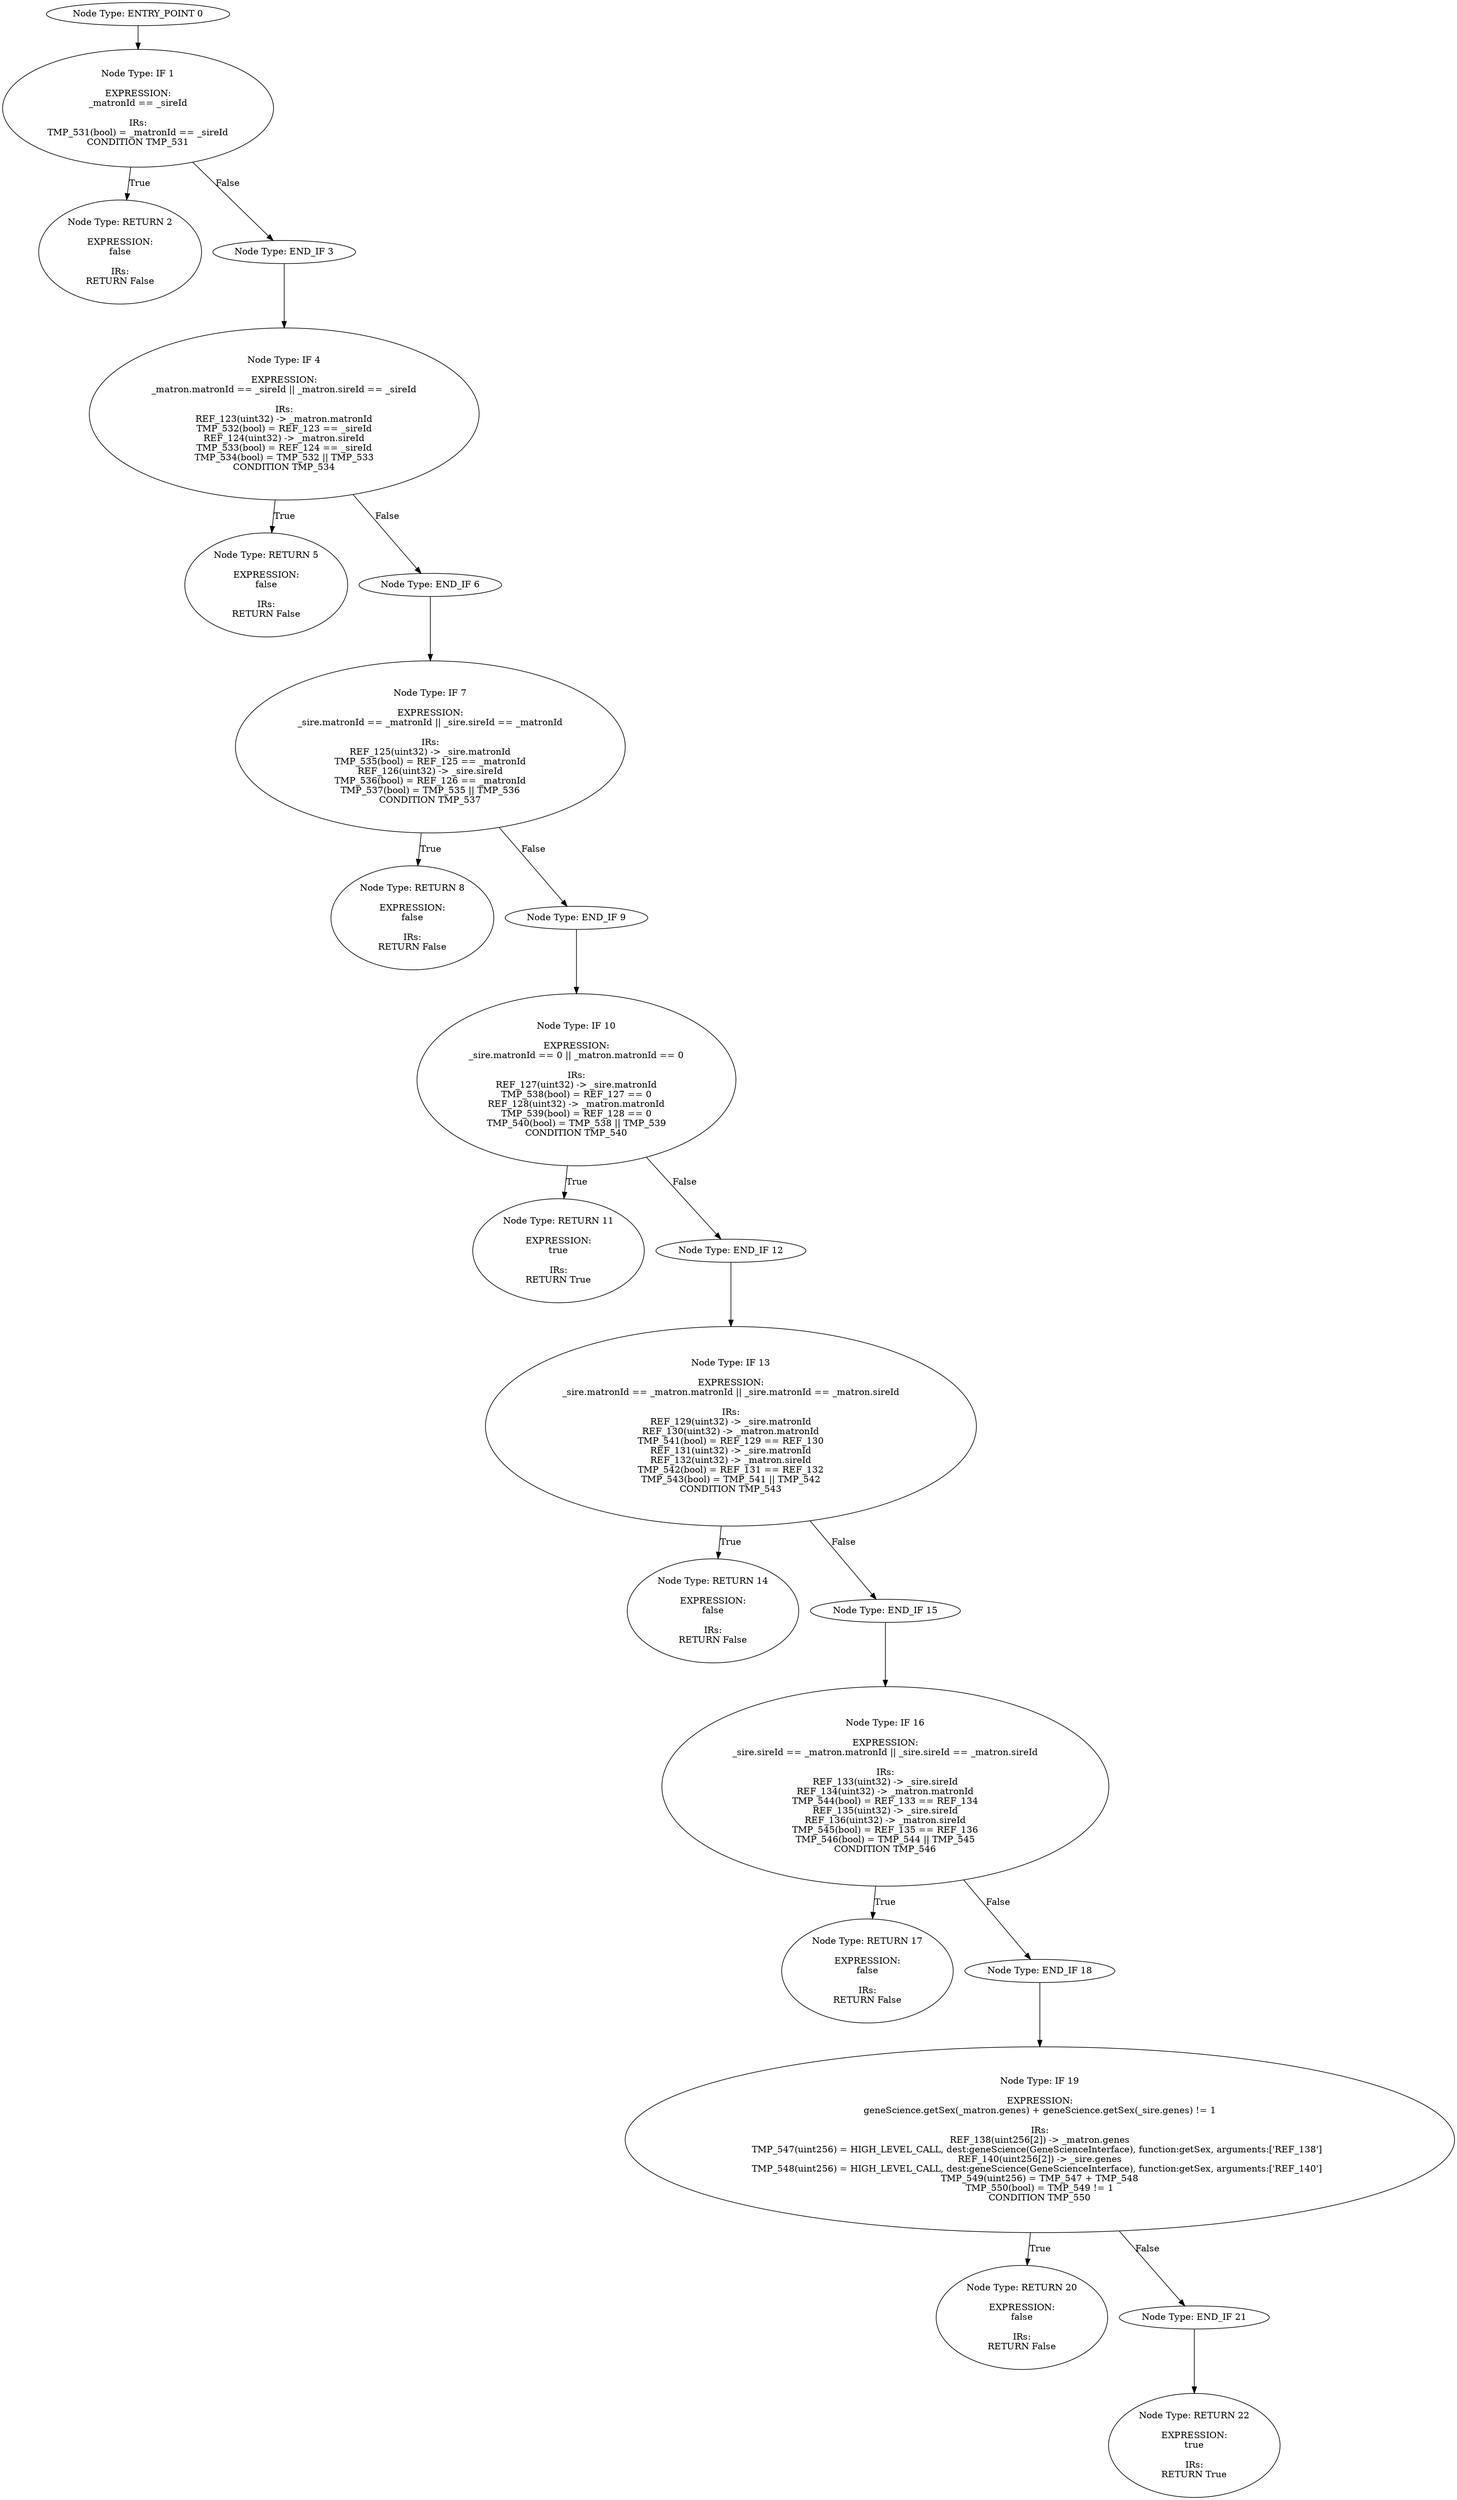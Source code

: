 digraph{
0[label="Node Type: ENTRY_POINT 0
"];
0->1;
1[label="Node Type: IF 1

EXPRESSION:
_matronId == _sireId

IRs:
TMP_531(bool) = _matronId == _sireId
CONDITION TMP_531"];
1->2[label="True"];
1->3[label="False"];
2[label="Node Type: RETURN 2

EXPRESSION:
false

IRs:
RETURN False"];
3[label="Node Type: END_IF 3
"];
3->4;
4[label="Node Type: IF 4

EXPRESSION:
_matron.matronId == _sireId || _matron.sireId == _sireId

IRs:
REF_123(uint32) -> _matron.matronId
TMP_532(bool) = REF_123 == _sireId
REF_124(uint32) -> _matron.sireId
TMP_533(bool) = REF_124 == _sireId
TMP_534(bool) = TMP_532 || TMP_533
CONDITION TMP_534"];
4->5[label="True"];
4->6[label="False"];
5[label="Node Type: RETURN 5

EXPRESSION:
false

IRs:
RETURN False"];
6[label="Node Type: END_IF 6
"];
6->7;
7[label="Node Type: IF 7

EXPRESSION:
_sire.matronId == _matronId || _sire.sireId == _matronId

IRs:
REF_125(uint32) -> _sire.matronId
TMP_535(bool) = REF_125 == _matronId
REF_126(uint32) -> _sire.sireId
TMP_536(bool) = REF_126 == _matronId
TMP_537(bool) = TMP_535 || TMP_536
CONDITION TMP_537"];
7->8[label="True"];
7->9[label="False"];
8[label="Node Type: RETURN 8

EXPRESSION:
false

IRs:
RETURN False"];
9[label="Node Type: END_IF 9
"];
9->10;
10[label="Node Type: IF 10

EXPRESSION:
_sire.matronId == 0 || _matron.matronId == 0

IRs:
REF_127(uint32) -> _sire.matronId
TMP_538(bool) = REF_127 == 0
REF_128(uint32) -> _matron.matronId
TMP_539(bool) = REF_128 == 0
TMP_540(bool) = TMP_538 || TMP_539
CONDITION TMP_540"];
10->11[label="True"];
10->12[label="False"];
11[label="Node Type: RETURN 11

EXPRESSION:
true

IRs:
RETURN True"];
12[label="Node Type: END_IF 12
"];
12->13;
13[label="Node Type: IF 13

EXPRESSION:
_sire.matronId == _matron.matronId || _sire.matronId == _matron.sireId

IRs:
REF_129(uint32) -> _sire.matronId
REF_130(uint32) -> _matron.matronId
TMP_541(bool) = REF_129 == REF_130
REF_131(uint32) -> _sire.matronId
REF_132(uint32) -> _matron.sireId
TMP_542(bool) = REF_131 == REF_132
TMP_543(bool) = TMP_541 || TMP_542
CONDITION TMP_543"];
13->14[label="True"];
13->15[label="False"];
14[label="Node Type: RETURN 14

EXPRESSION:
false

IRs:
RETURN False"];
15[label="Node Type: END_IF 15
"];
15->16;
16[label="Node Type: IF 16

EXPRESSION:
_sire.sireId == _matron.matronId || _sire.sireId == _matron.sireId

IRs:
REF_133(uint32) -> _sire.sireId
REF_134(uint32) -> _matron.matronId
TMP_544(bool) = REF_133 == REF_134
REF_135(uint32) -> _sire.sireId
REF_136(uint32) -> _matron.sireId
TMP_545(bool) = REF_135 == REF_136
TMP_546(bool) = TMP_544 || TMP_545
CONDITION TMP_546"];
16->17[label="True"];
16->18[label="False"];
17[label="Node Type: RETURN 17

EXPRESSION:
false

IRs:
RETURN False"];
18[label="Node Type: END_IF 18
"];
18->19;
19[label="Node Type: IF 19

EXPRESSION:
geneScience.getSex(_matron.genes) + geneScience.getSex(_sire.genes) != 1

IRs:
REF_138(uint256[2]) -> _matron.genes
TMP_547(uint256) = HIGH_LEVEL_CALL, dest:geneScience(GeneScienceInterface), function:getSex, arguments:['REF_138']  
REF_140(uint256[2]) -> _sire.genes
TMP_548(uint256) = HIGH_LEVEL_CALL, dest:geneScience(GeneScienceInterface), function:getSex, arguments:['REF_140']  
TMP_549(uint256) = TMP_547 + TMP_548
TMP_550(bool) = TMP_549 != 1
CONDITION TMP_550"];
19->20[label="True"];
19->21[label="False"];
20[label="Node Type: RETURN 20

EXPRESSION:
false

IRs:
RETURN False"];
21[label="Node Type: END_IF 21
"];
21->22;
22[label="Node Type: RETURN 22

EXPRESSION:
true

IRs:
RETURN True"];
}

